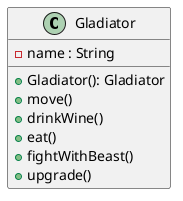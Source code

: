 @startuml
class Gladiator {
    -name : String
    +Gladiator(): Gladiator
    +move() /'Change to "turn" (changes in branch "use-case-3-9-10")'/
    +drinkWine()
    +eat()
    +fightWithBeast()
    +upgrade()
}
@enduml